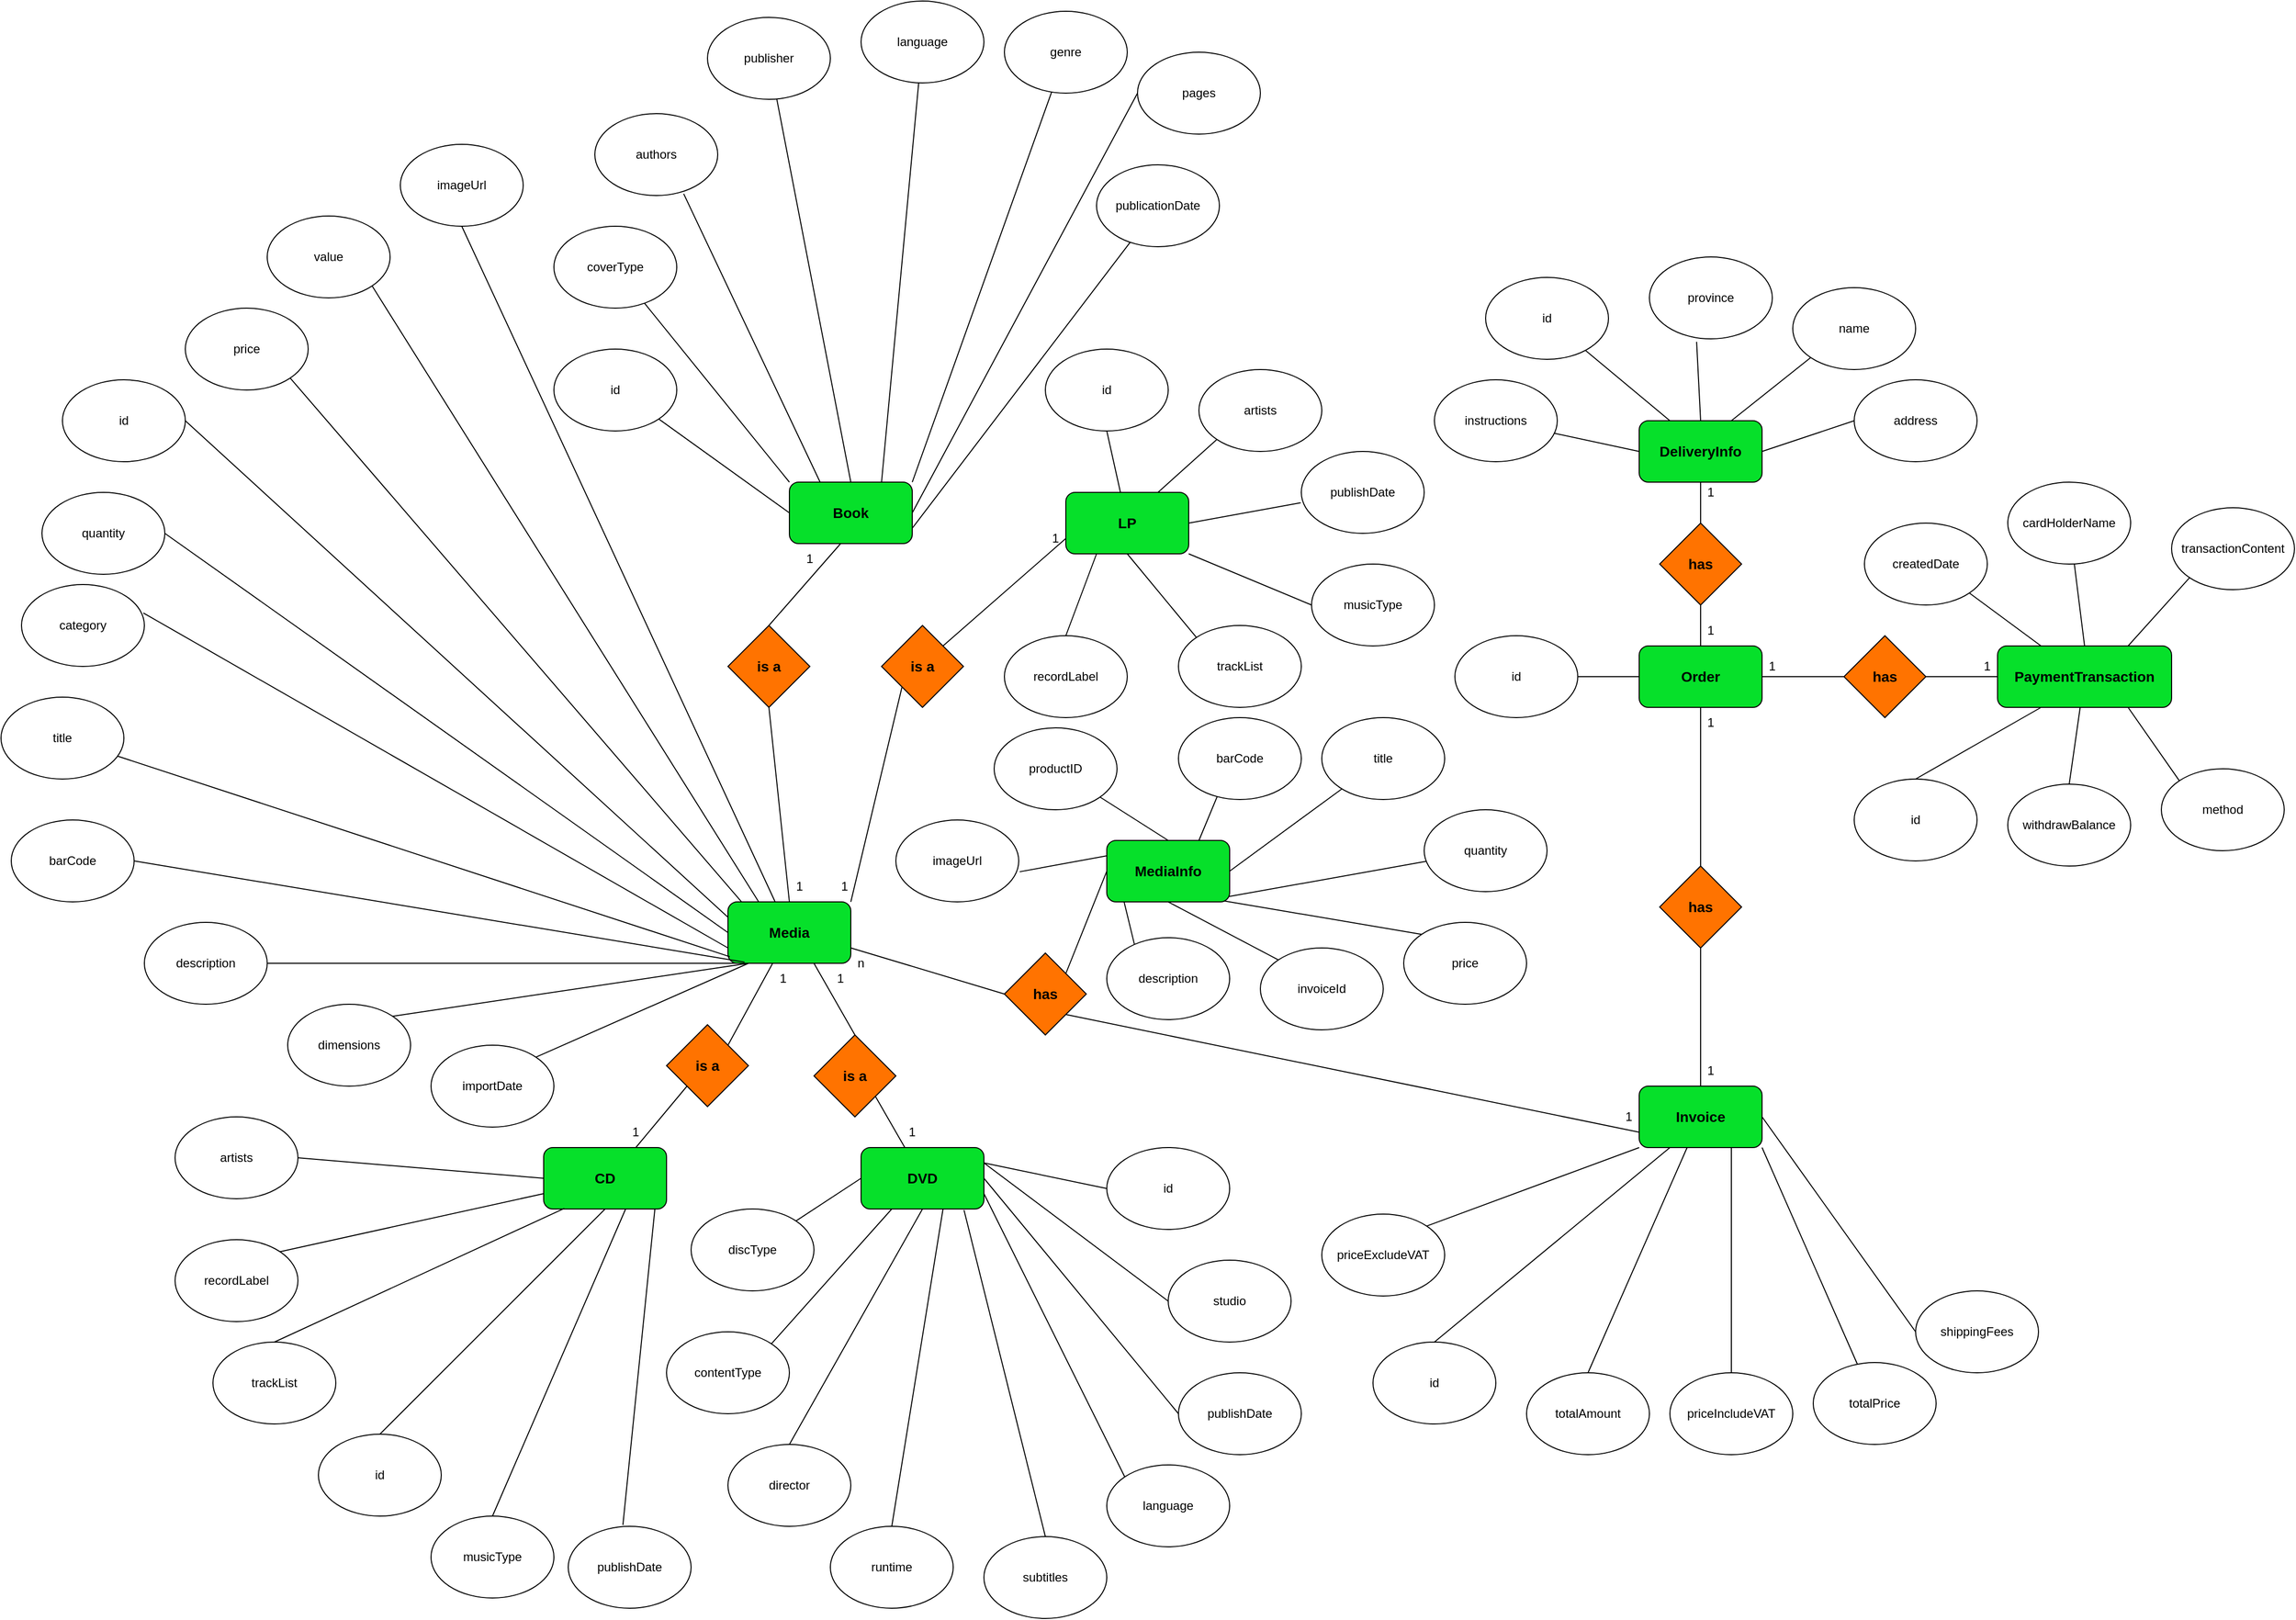 <mxfile version="22.0.8" type="device">
  <diagram name="Page-1" id="31LLCyJY6GwUdiOaifiH">
    <mxGraphModel dx="1869" dy="1704" grid="1" gridSize="10" guides="1" tooltips="1" connect="1" arrows="1" fold="1" page="1" pageScale="1" pageWidth="827" pageHeight="1169" math="0" shadow="0">
      <root>
        <mxCell id="0" />
        <mxCell id="1" parent="0" />
        <mxCell id="mtci-S--0O6nyzgvmTA5-33" style="rounded=0;orthogonalLoop=1;jettySize=auto;html=1;exitX=0.75;exitY=0;exitDx=0;exitDy=0;endArrow=none;endFill=0;entryX=0.5;entryY=1;entryDx=0;entryDy=0;" parent="1" target="mtci-S--0O6nyzgvmTA5-31" edge="1">
          <mxGeometry relative="1" as="geometry">
            <mxPoint x="30" y="200" as="sourcePoint" />
            <mxPoint x="37.895" y="57.895" as="targetPoint" />
          </mxGeometry>
        </mxCell>
        <mxCell id="cmSnR2IaZ1wPyhhUwhgz-66" style="rounded=0;orthogonalLoop=1;jettySize=auto;html=1;exitX=1;exitY=0;exitDx=0;exitDy=0;entryX=0;entryY=1;entryDx=0;entryDy=0;endArrow=none;endFill=0;" parent="1" source="mtci-S--0O6nyzgvmTA5-1" target="cmSnR2IaZ1wPyhhUwhgz-59" edge="1">
          <mxGeometry relative="1" as="geometry" />
        </mxCell>
        <mxCell id="cmSnR2IaZ1wPyhhUwhgz-92" style="rounded=0;orthogonalLoop=1;jettySize=auto;html=1;exitX=1;exitY=0.75;exitDx=0;exitDy=0;entryX=0;entryY=0.5;entryDx=0;entryDy=0;endArrow=none;endFill=0;" parent="1" source="mtci-S--0O6nyzgvmTA5-1" target="cmSnR2IaZ1wPyhhUwhgz-91" edge="1">
          <mxGeometry relative="1" as="geometry" />
        </mxCell>
        <mxCell id="mtci-S--0O6nyzgvmTA5-1" value="&lt;b&gt;&lt;font style=&quot;font-size: 14px;&quot;&gt;Media&lt;/font&gt;&lt;/b&gt;" style="rounded=1;whiteSpace=wrap;html=1;fillColor=#06e02a;" parent="1" vertex="1">
          <mxGeometry x="-30" y="200" width="120" height="60" as="geometry" />
        </mxCell>
        <mxCell id="mtci-S--0O6nyzgvmTA5-3" value="title" style="ellipse;whiteSpace=wrap;html=1;" parent="1" vertex="1">
          <mxGeometry x="-740" width="120" height="80" as="geometry" />
        </mxCell>
        <mxCell id="mtci-S--0O6nyzgvmTA5-4" value="category" style="ellipse;whiteSpace=wrap;html=1;" parent="1" vertex="1">
          <mxGeometry x="-720" y="-110" width="120" height="80" as="geometry" />
        </mxCell>
        <mxCell id="mtci-S--0O6nyzgvmTA5-20" style="rounded=0;orthogonalLoop=1;jettySize=auto;html=1;exitX=1;exitY=1;exitDx=0;exitDy=0;entryX=0.25;entryY=0;entryDx=0;entryDy=0;endArrow=none;endFill=0;" parent="1" source="mtci-S--0O6nyzgvmTA5-5" target="mtci-S--0O6nyzgvmTA5-1" edge="1">
          <mxGeometry relative="1" as="geometry" />
        </mxCell>
        <mxCell id="mtci-S--0O6nyzgvmTA5-5" value="value" style="ellipse;whiteSpace=wrap;html=1;" parent="1" vertex="1">
          <mxGeometry x="-480" y="-470" width="120" height="80" as="geometry" />
        </mxCell>
        <mxCell id="mtci-S--0O6nyzgvmTA5-6" value="price" style="ellipse;whiteSpace=wrap;html=1;" parent="1" vertex="1">
          <mxGeometry x="-560" y="-380" width="120" height="80" as="geometry" />
        </mxCell>
        <mxCell id="mtci-S--0O6nyzgvmTA5-7" value="id" style="ellipse;whiteSpace=wrap;html=1;" parent="1" vertex="1">
          <mxGeometry x="-680" y="-310" width="120" height="80" as="geometry" />
        </mxCell>
        <mxCell id="mtci-S--0O6nyzgvmTA5-17" style="rounded=0;orthogonalLoop=1;jettySize=auto;html=1;exitX=1;exitY=0.5;exitDx=0;exitDy=0;entryX=0;entryY=0.5;entryDx=0;entryDy=0;endArrow=none;endFill=0;" parent="1" source="mtci-S--0O6nyzgvmTA5-8" target="mtci-S--0O6nyzgvmTA5-1" edge="1">
          <mxGeometry relative="1" as="geometry" />
        </mxCell>
        <mxCell id="mtci-S--0O6nyzgvmTA5-8" value="quantity" style="ellipse;whiteSpace=wrap;html=1;" parent="1" vertex="1">
          <mxGeometry x="-700" y="-200" width="120" height="80" as="geometry" />
        </mxCell>
        <mxCell id="mtci-S--0O6nyzgvmTA5-21" style="rounded=0;orthogonalLoop=1;jettySize=auto;html=1;exitX=0.5;exitY=1;exitDx=0;exitDy=0;endArrow=none;endFill=0;" parent="1" source="mtci-S--0O6nyzgvmTA5-9" target="mtci-S--0O6nyzgvmTA5-1" edge="1">
          <mxGeometry relative="1" as="geometry" />
        </mxCell>
        <mxCell id="mtci-S--0O6nyzgvmTA5-9" value="imageUrl" style="ellipse;whiteSpace=wrap;html=1;" parent="1" vertex="1">
          <mxGeometry x="-350" y="-540" width="120" height="80" as="geometry" />
        </mxCell>
        <mxCell id="mtci-S--0O6nyzgvmTA5-15" style="rounded=0;orthogonalLoop=1;jettySize=auto;html=1;entryX=0.015;entryY=0.893;entryDx=0;entryDy=0;endArrow=none;endFill=0;entryPerimeter=0;" parent="1" source="mtci-S--0O6nyzgvmTA5-3" target="mtci-S--0O6nyzgvmTA5-1" edge="1">
          <mxGeometry relative="1" as="geometry" />
        </mxCell>
        <mxCell id="mtci-S--0O6nyzgvmTA5-16" style="rounded=0;orthogonalLoop=1;jettySize=auto;html=1;exitX=0.992;exitY=0.347;exitDx=0;exitDy=0;endArrow=none;endFill=0;exitPerimeter=0;entryX=0;entryY=0.75;entryDx=0;entryDy=0;" parent="1" source="mtci-S--0O6nyzgvmTA5-4" target="mtci-S--0O6nyzgvmTA5-1" edge="1">
          <mxGeometry relative="1" as="geometry">
            <mxPoint x="-40" y="240" as="targetPoint" />
          </mxGeometry>
        </mxCell>
        <mxCell id="mtci-S--0O6nyzgvmTA5-18" style="rounded=0;orthogonalLoop=1;jettySize=auto;html=1;exitX=1;exitY=0.5;exitDx=0;exitDy=0;endArrow=none;endFill=0;entryX=0;entryY=0.25;entryDx=0;entryDy=0;" parent="1" source="mtci-S--0O6nyzgvmTA5-7" target="mtci-S--0O6nyzgvmTA5-1" edge="1">
          <mxGeometry relative="1" as="geometry">
            <mxPoint x="80" y="230" as="targetPoint" />
          </mxGeometry>
        </mxCell>
        <mxCell id="mtci-S--0O6nyzgvmTA5-19" style="rounded=0;orthogonalLoop=1;jettySize=auto;html=1;exitX=1;exitY=1;exitDx=0;exitDy=0;entryX=0.112;entryY=0.003;entryDx=0;entryDy=0;entryPerimeter=0;endArrow=none;endFill=0;" parent="1" source="mtci-S--0O6nyzgvmTA5-6" target="mtci-S--0O6nyzgvmTA5-1" edge="1">
          <mxGeometry relative="1" as="geometry" />
        </mxCell>
        <mxCell id="cmSnR2IaZ1wPyhhUwhgz-2" style="rounded=0;orthogonalLoop=1;jettySize=auto;html=1;exitX=0;exitY=0;exitDx=0;exitDy=0;endArrow=none;endFill=0;" parent="1" source="mtci-S--0O6nyzgvmTA5-22" target="mtci-S--0O6nyzgvmTA5-24" edge="1">
          <mxGeometry relative="1" as="geometry" />
        </mxCell>
        <mxCell id="cmSnR2IaZ1wPyhhUwhgz-4" style="rounded=0;orthogonalLoop=1;jettySize=auto;html=1;exitX=0.5;exitY=0;exitDx=0;exitDy=0;endArrow=none;endFill=0;" parent="1" source="mtci-S--0O6nyzgvmTA5-22" target="mtci-S--0O6nyzgvmTA5-25" edge="1">
          <mxGeometry relative="1" as="geometry" />
        </mxCell>
        <mxCell id="cmSnR2IaZ1wPyhhUwhgz-5" style="rounded=0;orthogonalLoop=1;jettySize=auto;html=1;exitX=0.75;exitY=0;exitDx=0;exitDy=0;endArrow=none;endFill=0;" parent="1" source="mtci-S--0O6nyzgvmTA5-22" target="mtci-S--0O6nyzgvmTA5-29" edge="1">
          <mxGeometry relative="1" as="geometry" />
        </mxCell>
        <mxCell id="cmSnR2IaZ1wPyhhUwhgz-6" style="rounded=0;orthogonalLoop=1;jettySize=auto;html=1;exitX=1;exitY=0;exitDx=0;exitDy=0;endArrow=none;endFill=0;" parent="1" source="mtci-S--0O6nyzgvmTA5-22" target="mtci-S--0O6nyzgvmTA5-30" edge="1">
          <mxGeometry relative="1" as="geometry" />
        </mxCell>
        <mxCell id="cmSnR2IaZ1wPyhhUwhgz-7" style="rounded=0;orthogonalLoop=1;jettySize=auto;html=1;exitX=1;exitY=0.5;exitDx=0;exitDy=0;entryX=0;entryY=0.5;entryDx=0;entryDy=0;endArrow=none;endFill=0;" parent="1" source="mtci-S--0O6nyzgvmTA5-22" target="mtci-S--0O6nyzgvmTA5-27" edge="1">
          <mxGeometry relative="1" as="geometry" />
        </mxCell>
        <mxCell id="cmSnR2IaZ1wPyhhUwhgz-8" style="rounded=0;orthogonalLoop=1;jettySize=auto;html=1;exitX=1;exitY=0.75;exitDx=0;exitDy=0;endArrow=none;endFill=0;" parent="1" source="mtci-S--0O6nyzgvmTA5-22" target="mtci-S--0O6nyzgvmTA5-26" edge="1">
          <mxGeometry relative="1" as="geometry" />
        </mxCell>
        <mxCell id="mtci-S--0O6nyzgvmTA5-22" value="&lt;font style=&quot;font-size: 14px;&quot;&gt;&lt;b&gt;Book&lt;/b&gt;&lt;/font&gt;" style="rounded=1;whiteSpace=wrap;html=1;fillColor=#06e02a;" parent="1" vertex="1">
          <mxGeometry x="30" y="-210" width="120" height="60" as="geometry" />
        </mxCell>
        <mxCell id="mtci-S--0O6nyzgvmTA5-23" value="authors" style="ellipse;whiteSpace=wrap;html=1;" parent="1" vertex="1">
          <mxGeometry x="-160" y="-570" width="120" height="80" as="geometry" />
        </mxCell>
        <mxCell id="mtci-S--0O6nyzgvmTA5-24" value="coverType" style="ellipse;whiteSpace=wrap;html=1;" parent="1" vertex="1">
          <mxGeometry x="-200" y="-460" width="120" height="80" as="geometry" />
        </mxCell>
        <mxCell id="mtci-S--0O6nyzgvmTA5-25" value="publisher" style="ellipse;whiteSpace=wrap;html=1;" parent="1" vertex="1">
          <mxGeometry x="-50" y="-664" width="120" height="80" as="geometry" />
        </mxCell>
        <mxCell id="mtci-S--0O6nyzgvmTA5-26" value="publicationDate" style="ellipse;whiteSpace=wrap;html=1;" parent="1" vertex="1">
          <mxGeometry x="330" y="-520" width="120" height="80" as="geometry" />
        </mxCell>
        <mxCell id="mtci-S--0O6nyzgvmTA5-27" value="pages" style="ellipse;whiteSpace=wrap;html=1;" parent="1" vertex="1">
          <mxGeometry x="370" y="-630" width="120" height="80" as="geometry" />
        </mxCell>
        <mxCell id="mtci-S--0O6nyzgvmTA5-29" value="language" style="ellipse;whiteSpace=wrap;html=1;" parent="1" vertex="1">
          <mxGeometry x="100" y="-680" width="120" height="80" as="geometry" />
        </mxCell>
        <mxCell id="mtci-S--0O6nyzgvmTA5-30" value="genre" style="ellipse;whiteSpace=wrap;html=1;" parent="1" vertex="1">
          <mxGeometry x="240" y="-670" width="120" height="80" as="geometry" />
        </mxCell>
        <mxCell id="mtci-S--0O6nyzgvmTA5-31" value="&lt;font style=&quot;font-size: 14px;&quot;&gt;&lt;b&gt;is a&lt;/b&gt;&lt;/font&gt;" style="rhombus;whiteSpace=wrap;html=1;fillColor=#ff7300;" parent="1" vertex="1">
          <mxGeometry x="-30" y="-70" width="80" height="80" as="geometry" />
        </mxCell>
        <mxCell id="mtci-S--0O6nyzgvmTA5-34" style="rounded=0;orthogonalLoop=1;jettySize=auto;html=1;exitX=0.5;exitY=0;exitDx=0;exitDy=0;entryX=0.417;entryY=1;entryDx=0;entryDy=0;entryPerimeter=0;endArrow=none;endFill=0;" parent="1" source="mtci-S--0O6nyzgvmTA5-31" target="mtci-S--0O6nyzgvmTA5-22" edge="1">
          <mxGeometry relative="1" as="geometry" />
        </mxCell>
        <mxCell id="cmSnR2IaZ1wPyhhUwhgz-3" style="rounded=0;orthogonalLoop=1;jettySize=auto;html=1;exitX=0.25;exitY=0;exitDx=0;exitDy=0;entryX=0.723;entryY=0.979;entryDx=0;entryDy=0;entryPerimeter=0;endArrow=none;endFill=0;" parent="1" source="mtci-S--0O6nyzgvmTA5-22" target="mtci-S--0O6nyzgvmTA5-23" edge="1">
          <mxGeometry relative="1" as="geometry" />
        </mxCell>
        <mxCell id="cmSnR2IaZ1wPyhhUwhgz-22" style="rounded=0;orthogonalLoop=1;jettySize=auto;html=1;exitX=0.75;exitY=0;exitDx=0;exitDy=0;entryX=0;entryY=1;entryDx=0;entryDy=0;endArrow=none;endFill=0;" parent="1" source="cmSnR2IaZ1wPyhhUwhgz-9" target="cmSnR2IaZ1wPyhhUwhgz-21" edge="1">
          <mxGeometry relative="1" as="geometry" />
        </mxCell>
        <mxCell id="cmSnR2IaZ1wPyhhUwhgz-9" value="&lt;font style=&quot;font-size: 14px;&quot;&gt;&lt;b&gt;CD&lt;/b&gt;&lt;/font&gt;" style="rounded=1;whiteSpace=wrap;html=1;fillColor=#06e02a;" parent="1" vertex="1">
          <mxGeometry x="-210" y="440" width="120" height="60" as="geometry" />
        </mxCell>
        <mxCell id="cmSnR2IaZ1wPyhhUwhgz-16" style="rounded=0;orthogonalLoop=1;jettySize=auto;html=1;exitX=1;exitY=0.5;exitDx=0;exitDy=0;entryX=0;entryY=0.5;entryDx=0;entryDy=0;endArrow=none;endFill=0;" parent="1" source="cmSnR2IaZ1wPyhhUwhgz-10" target="cmSnR2IaZ1wPyhhUwhgz-9" edge="1">
          <mxGeometry relative="1" as="geometry" />
        </mxCell>
        <mxCell id="cmSnR2IaZ1wPyhhUwhgz-10" value="artists" style="ellipse;whiteSpace=wrap;html=1;" parent="1" vertex="1">
          <mxGeometry x="-570" y="410" width="120" height="80" as="geometry" />
        </mxCell>
        <mxCell id="cmSnR2IaZ1wPyhhUwhgz-11" value="recordLabel" style="ellipse;whiteSpace=wrap;html=1;" parent="1" vertex="1">
          <mxGeometry x="-570" y="530" width="120" height="80" as="geometry" />
        </mxCell>
        <mxCell id="cmSnR2IaZ1wPyhhUwhgz-12" value="trackList" style="ellipse;whiteSpace=wrap;html=1;" parent="1" vertex="1">
          <mxGeometry x="-533" y="630" width="120" height="80" as="geometry" />
        </mxCell>
        <mxCell id="cmSnR2IaZ1wPyhhUwhgz-13" value="musicType" style="ellipse;whiteSpace=wrap;html=1;" parent="1" vertex="1">
          <mxGeometry x="-320" y="800" width="120" height="80" as="geometry" />
        </mxCell>
        <mxCell id="cmSnR2IaZ1wPyhhUwhgz-14" value="publishDate" style="ellipse;whiteSpace=wrap;html=1;" parent="1" vertex="1">
          <mxGeometry x="-186" y="810" width="120" height="80" as="geometry" />
        </mxCell>
        <mxCell id="cmSnR2IaZ1wPyhhUwhgz-17" style="rounded=0;orthogonalLoop=1;jettySize=auto;html=1;exitX=1;exitY=0;exitDx=0;exitDy=0;entryX=0;entryY=0.75;entryDx=0;entryDy=0;endArrow=none;endFill=0;" parent="1" source="cmSnR2IaZ1wPyhhUwhgz-11" target="cmSnR2IaZ1wPyhhUwhgz-9" edge="1">
          <mxGeometry relative="1" as="geometry" />
        </mxCell>
        <mxCell id="cmSnR2IaZ1wPyhhUwhgz-18" style="rounded=0;orthogonalLoop=1;jettySize=auto;html=1;exitX=0.5;exitY=0;exitDx=0;exitDy=0;entryX=0.168;entryY=0.99;entryDx=0;entryDy=0;entryPerimeter=0;endArrow=none;endFill=0;" parent="1" source="cmSnR2IaZ1wPyhhUwhgz-12" target="cmSnR2IaZ1wPyhhUwhgz-9" edge="1">
          <mxGeometry relative="1" as="geometry" />
        </mxCell>
        <mxCell id="cmSnR2IaZ1wPyhhUwhgz-19" style="rounded=0;orthogonalLoop=1;jettySize=auto;html=1;exitX=0.5;exitY=0;exitDx=0;exitDy=0;entryX=0.667;entryY=1;entryDx=0;entryDy=0;entryPerimeter=0;endArrow=none;endFill=0;" parent="1" source="cmSnR2IaZ1wPyhhUwhgz-13" target="cmSnR2IaZ1wPyhhUwhgz-9" edge="1">
          <mxGeometry relative="1" as="geometry" />
        </mxCell>
        <mxCell id="cmSnR2IaZ1wPyhhUwhgz-20" style="rounded=0;orthogonalLoop=1;jettySize=auto;html=1;exitX=0.445;exitY=-0.016;exitDx=0;exitDy=0;entryX=0.905;entryY=1.003;entryDx=0;entryDy=0;entryPerimeter=0;endArrow=none;endFill=0;exitPerimeter=0;" parent="1" source="cmSnR2IaZ1wPyhhUwhgz-14" target="cmSnR2IaZ1wPyhhUwhgz-9" edge="1">
          <mxGeometry relative="1" as="geometry" />
        </mxCell>
        <mxCell id="cmSnR2IaZ1wPyhhUwhgz-23" style="rounded=0;orthogonalLoop=1;jettySize=auto;html=1;exitX=1;exitY=0;exitDx=0;exitDy=0;endArrow=none;endFill=0;" parent="1" source="cmSnR2IaZ1wPyhhUwhgz-21" target="mtci-S--0O6nyzgvmTA5-1" edge="1">
          <mxGeometry relative="1" as="geometry" />
        </mxCell>
        <mxCell id="cmSnR2IaZ1wPyhhUwhgz-21" value="&lt;font style=&quot;font-size: 14px;&quot;&gt;&lt;b&gt;is a&lt;/b&gt;&lt;/font&gt;" style="rhombus;whiteSpace=wrap;html=1;fillColor=#ff7300;" parent="1" vertex="1">
          <mxGeometry x="-90" y="320" width="80" height="80" as="geometry" />
        </mxCell>
        <mxCell id="cmSnR2IaZ1wPyhhUwhgz-24" value="&lt;font style=&quot;font-size: 14px;&quot;&gt;&lt;b&gt;DVD&lt;/b&gt;&lt;/font&gt;" style="rounded=1;whiteSpace=wrap;html=1;fillColor=#06e02a;" parent="1" vertex="1">
          <mxGeometry x="100" y="440" width="120" height="60" as="geometry" />
        </mxCell>
        <mxCell id="cmSnR2IaZ1wPyhhUwhgz-25" value="1" style="text;html=1;strokeColor=none;fillColor=none;align=center;verticalAlign=middle;whiteSpace=wrap;rounded=0;" parent="1" vertex="1">
          <mxGeometry x="-150" y="410" width="60" height="30" as="geometry" />
        </mxCell>
        <mxCell id="cmSnR2IaZ1wPyhhUwhgz-26" value="1" style="text;html=1;strokeColor=none;fillColor=none;align=center;verticalAlign=middle;whiteSpace=wrap;rounded=0;" parent="1" vertex="1">
          <mxGeometry x="-6" y="260" width="60" height="30" as="geometry" />
        </mxCell>
        <mxCell id="cmSnR2IaZ1wPyhhUwhgz-27" value="1" style="text;html=1;strokeColor=none;fillColor=none;align=center;verticalAlign=middle;whiteSpace=wrap;rounded=0;" parent="1" vertex="1">
          <mxGeometry x="10" y="170" width="60" height="30" as="geometry" />
        </mxCell>
        <mxCell id="cmSnR2IaZ1wPyhhUwhgz-29" value="1" style="text;html=1;strokeColor=none;fillColor=none;align=center;verticalAlign=middle;whiteSpace=wrap;rounded=0;" parent="1" vertex="1">
          <mxGeometry x="20" y="-150" width="60" height="30" as="geometry" />
        </mxCell>
        <mxCell id="cmSnR2IaZ1wPyhhUwhgz-32" style="rounded=0;orthogonalLoop=1;jettySize=auto;html=1;exitX=0.5;exitY=0;exitDx=0;exitDy=0;entryX=1;entryY=0;entryDx=0;entryDy=0;endArrow=none;endFill=0;" parent="1" source="cmSnR2IaZ1wPyhhUwhgz-30" target="cmSnR2IaZ1wPyhhUwhgz-26" edge="1">
          <mxGeometry relative="1" as="geometry" />
        </mxCell>
        <mxCell id="cmSnR2IaZ1wPyhhUwhgz-33" style="rounded=0;orthogonalLoop=1;jettySize=auto;html=1;exitX=1;exitY=1;exitDx=0;exitDy=0;endArrow=none;endFill=0;" parent="1" source="cmSnR2IaZ1wPyhhUwhgz-30" target="cmSnR2IaZ1wPyhhUwhgz-24" edge="1">
          <mxGeometry relative="1" as="geometry" />
        </mxCell>
        <mxCell id="cmSnR2IaZ1wPyhhUwhgz-30" value="&lt;font style=&quot;font-size: 14px;&quot;&gt;&lt;b&gt;is a&lt;/b&gt;&lt;/font&gt;" style="rhombus;whiteSpace=wrap;html=1;fillColor=#ff7300;" parent="1" vertex="1">
          <mxGeometry x="54" y="330" width="80" height="80" as="geometry" />
        </mxCell>
        <mxCell id="cmSnR2IaZ1wPyhhUwhgz-34" value="1" style="text;html=1;strokeColor=none;fillColor=none;align=center;verticalAlign=middle;whiteSpace=wrap;rounded=0;" parent="1" vertex="1">
          <mxGeometry x="50" y="260" width="60" height="30" as="geometry" />
        </mxCell>
        <mxCell id="cmSnR2IaZ1wPyhhUwhgz-35" value="1" style="text;html=1;strokeColor=none;fillColor=none;align=center;verticalAlign=middle;whiteSpace=wrap;rounded=0;" parent="1" vertex="1">
          <mxGeometry x="120" y="410" width="60" height="30" as="geometry" />
        </mxCell>
        <mxCell id="cmSnR2IaZ1wPyhhUwhgz-45" style="rounded=0;orthogonalLoop=1;jettySize=auto;html=1;exitX=1;exitY=0;exitDx=0;exitDy=0;entryX=0;entryY=0.5;entryDx=0;entryDy=0;endArrow=none;endFill=0;" parent="1" source="cmSnR2IaZ1wPyhhUwhgz-36" target="cmSnR2IaZ1wPyhhUwhgz-24" edge="1">
          <mxGeometry relative="1" as="geometry" />
        </mxCell>
        <mxCell id="cmSnR2IaZ1wPyhhUwhgz-36" value="discType" style="ellipse;whiteSpace=wrap;html=1;" parent="1" vertex="1">
          <mxGeometry x="-66" y="500" width="120" height="80" as="geometry" />
        </mxCell>
        <mxCell id="cmSnR2IaZ1wPyhhUwhgz-47" style="rounded=0;orthogonalLoop=1;jettySize=auto;html=1;exitX=0.5;exitY=0;exitDx=0;exitDy=0;entryX=0.5;entryY=1;entryDx=0;entryDy=0;endArrow=none;endFill=0;" parent="1" source="cmSnR2IaZ1wPyhhUwhgz-37" target="cmSnR2IaZ1wPyhhUwhgz-24" edge="1">
          <mxGeometry relative="1" as="geometry" />
        </mxCell>
        <mxCell id="cmSnR2IaZ1wPyhhUwhgz-37" value="director" style="ellipse;whiteSpace=wrap;html=1;" parent="1" vertex="1">
          <mxGeometry x="-30" y="730" width="120" height="80" as="geometry" />
        </mxCell>
        <mxCell id="cmSnR2IaZ1wPyhhUwhgz-38" value="runtime" style="ellipse;whiteSpace=wrap;html=1;" parent="1" vertex="1">
          <mxGeometry x="70" y="810" width="120" height="80" as="geometry" />
        </mxCell>
        <mxCell id="cmSnR2IaZ1wPyhhUwhgz-52" style="rounded=0;orthogonalLoop=1;jettySize=auto;html=1;exitX=0;exitY=0.5;exitDx=0;exitDy=0;entryX=1;entryY=0.25;entryDx=0;entryDy=0;endArrow=none;endFill=0;" parent="1" source="cmSnR2IaZ1wPyhhUwhgz-39" target="cmSnR2IaZ1wPyhhUwhgz-24" edge="1">
          <mxGeometry relative="1" as="geometry" />
        </mxCell>
        <mxCell id="cmSnR2IaZ1wPyhhUwhgz-39" value="studio" style="ellipse;whiteSpace=wrap;html=1;" parent="1" vertex="1">
          <mxGeometry x="400" y="550" width="120" height="80" as="geometry" />
        </mxCell>
        <mxCell id="cmSnR2IaZ1wPyhhUwhgz-50" style="rounded=0;orthogonalLoop=1;jettySize=auto;html=1;exitX=0;exitY=0;exitDx=0;exitDy=0;entryX=1;entryY=0.75;entryDx=0;entryDy=0;endArrow=none;endFill=0;" parent="1" source="cmSnR2IaZ1wPyhhUwhgz-40" target="cmSnR2IaZ1wPyhhUwhgz-24" edge="1">
          <mxGeometry relative="1" as="geometry" />
        </mxCell>
        <mxCell id="cmSnR2IaZ1wPyhhUwhgz-40" value="language" style="ellipse;whiteSpace=wrap;html=1;" parent="1" vertex="1">
          <mxGeometry x="340" y="750" width="120" height="80" as="geometry" />
        </mxCell>
        <mxCell id="cmSnR2IaZ1wPyhhUwhgz-41" value="subtitles" style="ellipse;whiteSpace=wrap;html=1;" parent="1" vertex="1">
          <mxGeometry x="220" y="820" width="120" height="80" as="geometry" />
        </mxCell>
        <mxCell id="cmSnR2IaZ1wPyhhUwhgz-51" style="rounded=0;orthogonalLoop=1;jettySize=auto;html=1;exitX=0;exitY=0.5;exitDx=0;exitDy=0;entryX=1;entryY=0.5;entryDx=0;entryDy=0;endArrow=none;endFill=0;" parent="1" source="cmSnR2IaZ1wPyhhUwhgz-42" target="cmSnR2IaZ1wPyhhUwhgz-24" edge="1">
          <mxGeometry relative="1" as="geometry" />
        </mxCell>
        <mxCell id="cmSnR2IaZ1wPyhhUwhgz-42" value="publishDate" style="ellipse;whiteSpace=wrap;html=1;" parent="1" vertex="1">
          <mxGeometry x="410" y="660" width="120" height="80" as="geometry" />
        </mxCell>
        <mxCell id="cmSnR2IaZ1wPyhhUwhgz-46" style="rounded=0;orthogonalLoop=1;jettySize=auto;html=1;exitX=1;exitY=0;exitDx=0;exitDy=0;entryX=0.25;entryY=1;entryDx=0;entryDy=0;endArrow=none;endFill=0;" parent="1" source="cmSnR2IaZ1wPyhhUwhgz-43" target="cmSnR2IaZ1wPyhhUwhgz-24" edge="1">
          <mxGeometry relative="1" as="geometry" />
        </mxCell>
        <mxCell id="cmSnR2IaZ1wPyhhUwhgz-43" value="contentType" style="ellipse;whiteSpace=wrap;html=1;" parent="1" vertex="1">
          <mxGeometry x="-90" y="620" width="120" height="80" as="geometry" />
        </mxCell>
        <mxCell id="cmSnR2IaZ1wPyhhUwhgz-48" style="rounded=0;orthogonalLoop=1;jettySize=auto;html=1;exitX=0.5;exitY=0;exitDx=0;exitDy=0;entryX=0.667;entryY=1;entryDx=0;entryDy=0;entryPerimeter=0;endArrow=none;endFill=0;" parent="1" source="cmSnR2IaZ1wPyhhUwhgz-38" target="cmSnR2IaZ1wPyhhUwhgz-24" edge="1">
          <mxGeometry relative="1" as="geometry" />
        </mxCell>
        <mxCell id="cmSnR2IaZ1wPyhhUwhgz-49" style="rounded=0;orthogonalLoop=1;jettySize=auto;html=1;exitX=0.5;exitY=0;exitDx=0;exitDy=0;entryX=0.838;entryY=1.019;entryDx=0;entryDy=0;entryPerimeter=0;endArrow=none;endFill=0;" parent="1" source="cmSnR2IaZ1wPyhhUwhgz-41" target="cmSnR2IaZ1wPyhhUwhgz-24" edge="1">
          <mxGeometry relative="1" as="geometry" />
        </mxCell>
        <mxCell id="cmSnR2IaZ1wPyhhUwhgz-60" style="rounded=0;orthogonalLoop=1;jettySize=auto;html=1;exitX=0.25;exitY=1;exitDx=0;exitDy=0;entryX=0.5;entryY=0;entryDx=0;entryDy=0;endArrow=none;endFill=0;" parent="1" source="cmSnR2IaZ1wPyhhUwhgz-53" target="cmSnR2IaZ1wPyhhUwhgz-55" edge="1">
          <mxGeometry relative="1" as="geometry" />
        </mxCell>
        <mxCell id="cmSnR2IaZ1wPyhhUwhgz-61" style="rounded=0;orthogonalLoop=1;jettySize=auto;html=1;exitX=0.5;exitY=1;exitDx=0;exitDy=0;entryX=0;entryY=0;entryDx=0;entryDy=0;endArrow=none;endFill=0;" parent="1" source="cmSnR2IaZ1wPyhhUwhgz-53" target="cmSnR2IaZ1wPyhhUwhgz-56" edge="1">
          <mxGeometry relative="1" as="geometry" />
        </mxCell>
        <mxCell id="cmSnR2IaZ1wPyhhUwhgz-62" style="rounded=0;orthogonalLoop=1;jettySize=auto;html=1;exitX=1;exitY=1;exitDx=0;exitDy=0;entryX=0;entryY=0.5;entryDx=0;entryDy=0;endArrow=none;endFill=0;" parent="1" source="cmSnR2IaZ1wPyhhUwhgz-53" target="cmSnR2IaZ1wPyhhUwhgz-57" edge="1">
          <mxGeometry relative="1" as="geometry" />
        </mxCell>
        <mxCell id="cmSnR2IaZ1wPyhhUwhgz-53" value="&lt;font style=&quot;font-size: 14px;&quot;&gt;&lt;b&gt;LP&lt;/b&gt;&lt;/font&gt;" style="rounded=1;whiteSpace=wrap;html=1;fillColor=#06e02a;" parent="1" vertex="1">
          <mxGeometry x="300" y="-200" width="120" height="60" as="geometry" />
        </mxCell>
        <mxCell id="cmSnR2IaZ1wPyhhUwhgz-64" style="rounded=0;orthogonalLoop=1;jettySize=auto;html=1;exitX=0;exitY=1;exitDx=0;exitDy=0;entryX=0.75;entryY=0;entryDx=0;entryDy=0;endArrow=none;endFill=0;" parent="1" source="cmSnR2IaZ1wPyhhUwhgz-54" target="cmSnR2IaZ1wPyhhUwhgz-53" edge="1">
          <mxGeometry relative="1" as="geometry" />
        </mxCell>
        <mxCell id="cmSnR2IaZ1wPyhhUwhgz-54" value="artists" style="ellipse;whiteSpace=wrap;html=1;" parent="1" vertex="1">
          <mxGeometry x="430" y="-320" width="120" height="80" as="geometry" />
        </mxCell>
        <mxCell id="cmSnR2IaZ1wPyhhUwhgz-55" value="recordLabel" style="ellipse;whiteSpace=wrap;html=1;" parent="1" vertex="1">
          <mxGeometry x="240" y="-60" width="120" height="80" as="geometry" />
        </mxCell>
        <mxCell id="cmSnR2IaZ1wPyhhUwhgz-56" value="trackList" style="ellipse;whiteSpace=wrap;html=1;" parent="1" vertex="1">
          <mxGeometry x="410" y="-70" width="120" height="80" as="geometry" />
        </mxCell>
        <mxCell id="cmSnR2IaZ1wPyhhUwhgz-57" value="musicType" style="ellipse;whiteSpace=wrap;html=1;" parent="1" vertex="1">
          <mxGeometry x="540" y="-130" width="120" height="80" as="geometry" />
        </mxCell>
        <mxCell id="cmSnR2IaZ1wPyhhUwhgz-58" value="publishDate" style="ellipse;whiteSpace=wrap;html=1;" parent="1" vertex="1">
          <mxGeometry x="530" y="-240" width="120" height="80" as="geometry" />
        </mxCell>
        <mxCell id="cmSnR2IaZ1wPyhhUwhgz-67" style="rounded=0;orthogonalLoop=1;jettySize=auto;html=1;exitX=1;exitY=0;exitDx=0;exitDy=0;entryX=0;entryY=0.75;entryDx=0;entryDy=0;endArrow=none;endFill=0;" parent="1" source="cmSnR2IaZ1wPyhhUwhgz-59" target="cmSnR2IaZ1wPyhhUwhgz-53" edge="1">
          <mxGeometry relative="1" as="geometry" />
        </mxCell>
        <mxCell id="cmSnR2IaZ1wPyhhUwhgz-59" value="&lt;font style=&quot;font-size: 14px;&quot;&gt;&lt;b&gt;is a&lt;/b&gt;&lt;/font&gt;" style="rhombus;whiteSpace=wrap;html=1;fillColor=#ff7300;" parent="1" vertex="1">
          <mxGeometry x="120" y="-70" width="80" height="80" as="geometry" />
        </mxCell>
        <mxCell id="cmSnR2IaZ1wPyhhUwhgz-63" style="rounded=0;orthogonalLoop=1;jettySize=auto;html=1;exitX=1;exitY=0.5;exitDx=0;exitDy=0;entryX=-0.005;entryY=0.626;entryDx=0;entryDy=0;entryPerimeter=0;endArrow=none;endFill=0;" parent="1" source="cmSnR2IaZ1wPyhhUwhgz-53" target="cmSnR2IaZ1wPyhhUwhgz-58" edge="1">
          <mxGeometry relative="1" as="geometry" />
        </mxCell>
        <mxCell id="cmSnR2IaZ1wPyhhUwhgz-68" value="1" style="text;html=1;strokeColor=none;fillColor=none;align=center;verticalAlign=middle;whiteSpace=wrap;rounded=0;" parent="1" vertex="1">
          <mxGeometry x="54" y="170" width="60" height="30" as="geometry" />
        </mxCell>
        <mxCell id="cmSnR2IaZ1wPyhhUwhgz-69" value="1" style="text;html=1;strokeColor=none;fillColor=none;align=center;verticalAlign=middle;whiteSpace=wrap;rounded=0;" parent="1" vertex="1">
          <mxGeometry x="260" y="-170" width="60" height="30" as="geometry" />
        </mxCell>
        <mxCell id="cmSnR2IaZ1wPyhhUwhgz-134" style="edgeStyle=orthogonalEdgeStyle;rounded=0;orthogonalLoop=1;jettySize=auto;html=1;exitX=0.5;exitY=0;exitDx=0;exitDy=0;entryX=0.5;entryY=1;entryDx=0;entryDy=0;endArrow=none;endFill=0;" parent="1" source="cmSnR2IaZ1wPyhhUwhgz-70" target="cmSnR2IaZ1wPyhhUwhgz-133" edge="1">
          <mxGeometry relative="1" as="geometry" />
        </mxCell>
        <mxCell id="cmSnR2IaZ1wPyhhUwhgz-145" style="edgeStyle=orthogonalEdgeStyle;rounded=0;orthogonalLoop=1;jettySize=auto;html=1;exitX=1;exitY=0.5;exitDx=0;exitDy=0;entryX=0;entryY=0.5;entryDx=0;entryDy=0;endArrow=none;endFill=0;" parent="1" source="cmSnR2IaZ1wPyhhUwhgz-70" target="cmSnR2IaZ1wPyhhUwhgz-144" edge="1">
          <mxGeometry relative="1" as="geometry" />
        </mxCell>
        <mxCell id="cmSnR2IaZ1wPyhhUwhgz-70" value="&lt;font style=&quot;font-size: 14px;&quot;&gt;&lt;b&gt;Order&lt;/b&gt;&lt;/font&gt;" style="rounded=1;whiteSpace=wrap;html=1;fillColor=#06e02a;" parent="1" vertex="1">
          <mxGeometry x="860" y="-50" width="120" height="60" as="geometry" />
        </mxCell>
        <mxCell id="cmSnR2IaZ1wPyhhUwhgz-71" value="barCode" style="ellipse;whiteSpace=wrap;html=1;" parent="1" vertex="1">
          <mxGeometry x="-730" y="120" width="120" height="80" as="geometry" />
        </mxCell>
        <mxCell id="cmSnR2IaZ1wPyhhUwhgz-72" value="description" style="ellipse;whiteSpace=wrap;html=1;" parent="1" vertex="1">
          <mxGeometry x="-600" y="220" width="120" height="80" as="geometry" />
        </mxCell>
        <mxCell id="cmSnR2IaZ1wPyhhUwhgz-80" style="rounded=0;orthogonalLoop=1;jettySize=auto;html=1;exitX=1;exitY=0;exitDx=0;exitDy=0;endArrow=none;endFill=0;" parent="1" source="cmSnR2IaZ1wPyhhUwhgz-73" edge="1">
          <mxGeometry relative="1" as="geometry">
            <mxPoint x="-10" y="260" as="targetPoint" />
          </mxGeometry>
        </mxCell>
        <mxCell id="cmSnR2IaZ1wPyhhUwhgz-73" value="importDate" style="ellipse;whiteSpace=wrap;html=1;" parent="1" vertex="1">
          <mxGeometry x="-320" y="340" width="120" height="80" as="geometry" />
        </mxCell>
        <mxCell id="cmSnR2IaZ1wPyhhUwhgz-79" style="rounded=0;orthogonalLoop=1;jettySize=auto;html=1;exitX=1;exitY=0;exitDx=0;exitDy=0;endArrow=none;endFill=0;" parent="1" source="cmSnR2IaZ1wPyhhUwhgz-74" edge="1">
          <mxGeometry relative="1" as="geometry">
            <mxPoint x="-10" y="260" as="targetPoint" />
          </mxGeometry>
        </mxCell>
        <mxCell id="cmSnR2IaZ1wPyhhUwhgz-74" value="dimensions" style="ellipse;whiteSpace=wrap;html=1;" parent="1" vertex="1">
          <mxGeometry x="-460" y="300" width="120" height="80" as="geometry" />
        </mxCell>
        <mxCell id="cmSnR2IaZ1wPyhhUwhgz-77" style="rounded=0;orthogonalLoop=1;jettySize=auto;html=1;exitX=1;exitY=0.5;exitDx=0;exitDy=0;entryX=0.135;entryY=0.982;entryDx=0;entryDy=0;entryPerimeter=0;endArrow=none;endFill=0;" parent="1" source="cmSnR2IaZ1wPyhhUwhgz-71" target="mtci-S--0O6nyzgvmTA5-1" edge="1">
          <mxGeometry relative="1" as="geometry" />
        </mxCell>
        <mxCell id="cmSnR2IaZ1wPyhhUwhgz-78" style="rounded=0;orthogonalLoop=1;jettySize=auto;html=1;exitX=1;exitY=0.5;exitDx=0;exitDy=0;entryX=0.167;entryY=1;entryDx=0;entryDy=0;entryPerimeter=0;endArrow=none;endFill=0;" parent="1" source="cmSnR2IaZ1wPyhhUwhgz-72" target="mtci-S--0O6nyzgvmTA5-1" edge="1">
          <mxGeometry relative="1" as="geometry" />
        </mxCell>
        <mxCell id="cmSnR2IaZ1wPyhhUwhgz-121" style="rounded=0;orthogonalLoop=1;jettySize=auto;html=1;exitX=0;exitY=0.5;exitDx=0;exitDy=0;endArrow=none;endFill=0;" parent="1" source="cmSnR2IaZ1wPyhhUwhgz-81" target="cmSnR2IaZ1wPyhhUwhgz-83" edge="1">
          <mxGeometry relative="1" as="geometry" />
        </mxCell>
        <mxCell id="cmSnR2IaZ1wPyhhUwhgz-122" style="rounded=0;orthogonalLoop=1;jettySize=auto;html=1;exitX=0.25;exitY=0;exitDx=0;exitDy=0;endArrow=none;endFill=0;" parent="1" source="cmSnR2IaZ1wPyhhUwhgz-81" target="cmSnR2IaZ1wPyhhUwhgz-82" edge="1">
          <mxGeometry relative="1" as="geometry" />
        </mxCell>
        <mxCell id="cmSnR2IaZ1wPyhhUwhgz-124" style="rounded=0;orthogonalLoop=1;jettySize=auto;html=1;exitX=0.75;exitY=0;exitDx=0;exitDy=0;entryX=0;entryY=1;entryDx=0;entryDy=0;endArrow=none;endFill=0;" parent="1" source="cmSnR2IaZ1wPyhhUwhgz-81" target="cmSnR2IaZ1wPyhhUwhgz-84" edge="1">
          <mxGeometry relative="1" as="geometry" />
        </mxCell>
        <mxCell id="cmSnR2IaZ1wPyhhUwhgz-125" style="rounded=0;orthogonalLoop=1;jettySize=auto;html=1;exitX=1;exitY=0.5;exitDx=0;exitDy=0;entryX=0;entryY=0.5;entryDx=0;entryDy=0;endArrow=none;endFill=0;" parent="1" source="cmSnR2IaZ1wPyhhUwhgz-81" target="cmSnR2IaZ1wPyhhUwhgz-86" edge="1">
          <mxGeometry relative="1" as="geometry" />
        </mxCell>
        <mxCell id="cmSnR2IaZ1wPyhhUwhgz-81" value="&lt;font style=&quot;font-size: 14px;&quot;&gt;&lt;b&gt;DeliveryInfo&lt;/b&gt;&lt;/font&gt;" style="rounded=1;whiteSpace=wrap;html=1;fillColor=#06e02a;" parent="1" vertex="1">
          <mxGeometry x="860" y="-270" width="120" height="60" as="geometry" />
        </mxCell>
        <mxCell id="cmSnR2IaZ1wPyhhUwhgz-82" value="id" style="ellipse;whiteSpace=wrap;html=1;" parent="1" vertex="1">
          <mxGeometry x="710" y="-410" width="120" height="80" as="geometry" />
        </mxCell>
        <mxCell id="cmSnR2IaZ1wPyhhUwhgz-83" value="instructions" style="ellipse;whiteSpace=wrap;html=1;" parent="1" vertex="1">
          <mxGeometry x="660" y="-310" width="120" height="80" as="geometry" />
        </mxCell>
        <mxCell id="cmSnR2IaZ1wPyhhUwhgz-84" value="name" style="ellipse;whiteSpace=wrap;html=1;" parent="1" vertex="1">
          <mxGeometry x="1010" y="-400" width="120" height="80" as="geometry" />
        </mxCell>
        <mxCell id="cmSnR2IaZ1wPyhhUwhgz-85" value="province" style="ellipse;whiteSpace=wrap;html=1;" parent="1" vertex="1">
          <mxGeometry x="870" y="-430" width="120" height="80" as="geometry" />
        </mxCell>
        <mxCell id="cmSnR2IaZ1wPyhhUwhgz-86" value="address" style="ellipse;whiteSpace=wrap;html=1;" parent="1" vertex="1">
          <mxGeometry x="1070" y="-310" width="120" height="80" as="geometry" />
        </mxCell>
        <mxCell id="cmSnR2IaZ1wPyhhUwhgz-87" value="&lt;font style=&quot;font-size: 14px;&quot;&gt;&lt;b&gt;Invoice&lt;/b&gt;&lt;/font&gt;" style="rounded=1;whiteSpace=wrap;html=1;fillColor=#06e02a;" parent="1" vertex="1">
          <mxGeometry x="860" y="380" width="120" height="60" as="geometry" />
        </mxCell>
        <mxCell id="cmSnR2IaZ1wPyhhUwhgz-93" style="rounded=0;orthogonalLoop=1;jettySize=auto;html=1;exitX=1;exitY=1;exitDx=0;exitDy=0;entryX=0;entryY=0.75;entryDx=0;entryDy=0;endArrow=none;endFill=0;" parent="1" source="cmSnR2IaZ1wPyhhUwhgz-91" target="cmSnR2IaZ1wPyhhUwhgz-87" edge="1">
          <mxGeometry relative="1" as="geometry" />
        </mxCell>
        <mxCell id="cmSnR2IaZ1wPyhhUwhgz-111" style="rounded=0;orthogonalLoop=1;jettySize=auto;html=1;exitX=1;exitY=0;exitDx=0;exitDy=0;entryX=0;entryY=0.5;entryDx=0;entryDy=0;endArrow=none;endFill=0;" parent="1" source="cmSnR2IaZ1wPyhhUwhgz-91" target="cmSnR2IaZ1wPyhhUwhgz-110" edge="1">
          <mxGeometry relative="1" as="geometry" />
        </mxCell>
        <mxCell id="cmSnR2IaZ1wPyhhUwhgz-91" value="&lt;b&gt;&lt;font style=&quot;font-size: 14px;&quot;&gt;has&lt;/font&gt;&lt;/b&gt;" style="rhombus;whiteSpace=wrap;html=1;fillColor=#ff7300;" parent="1" vertex="1">
          <mxGeometry x="240" y="250" width="80" height="80" as="geometry" />
        </mxCell>
        <mxCell id="cmSnR2IaZ1wPyhhUwhgz-96" value="n" style="text;html=1;strokeColor=none;fillColor=none;align=center;verticalAlign=middle;whiteSpace=wrap;rounded=0;" parent="1" vertex="1">
          <mxGeometry x="70" y="245" width="60" height="30" as="geometry" />
        </mxCell>
        <mxCell id="cmSnR2IaZ1wPyhhUwhgz-97" value="1" style="text;html=1;strokeColor=none;fillColor=none;align=center;verticalAlign=middle;whiteSpace=wrap;rounded=0;" parent="1" vertex="1">
          <mxGeometry x="820" y="395" width="60" height="30" as="geometry" />
        </mxCell>
        <mxCell id="cmSnR2IaZ1wPyhhUwhgz-105" style="rounded=0;orthogonalLoop=1;jettySize=auto;html=1;exitX=0.5;exitY=0;exitDx=0;exitDy=0;entryX=0.25;entryY=1;entryDx=0;entryDy=0;endArrow=none;endFill=0;" parent="1" source="cmSnR2IaZ1wPyhhUwhgz-98" target="cmSnR2IaZ1wPyhhUwhgz-87" edge="1">
          <mxGeometry relative="1" as="geometry" />
        </mxCell>
        <mxCell id="cmSnR2IaZ1wPyhhUwhgz-98" value="id" style="ellipse;whiteSpace=wrap;html=1;" parent="1" vertex="1">
          <mxGeometry x="600" y="630" width="120" height="80" as="geometry" />
        </mxCell>
        <mxCell id="cmSnR2IaZ1wPyhhUwhgz-104" style="rounded=0;orthogonalLoop=1;jettySize=auto;html=1;exitX=1;exitY=0;exitDx=0;exitDy=0;entryX=0;entryY=1;entryDx=0;entryDy=0;endArrow=none;endFill=0;" parent="1" source="cmSnR2IaZ1wPyhhUwhgz-99" target="cmSnR2IaZ1wPyhhUwhgz-87" edge="1">
          <mxGeometry relative="1" as="geometry" />
        </mxCell>
        <mxCell id="cmSnR2IaZ1wPyhhUwhgz-99" value="priceExcludeVAT" style="ellipse;whiteSpace=wrap;html=1;" parent="1" vertex="1">
          <mxGeometry x="550" y="505" width="120" height="80" as="geometry" />
        </mxCell>
        <mxCell id="cmSnR2IaZ1wPyhhUwhgz-107" style="rounded=0;orthogonalLoop=1;jettySize=auto;html=1;exitX=0.5;exitY=0;exitDx=0;exitDy=0;entryX=0.75;entryY=1;entryDx=0;entryDy=0;endArrow=none;endFill=0;" parent="1" source="cmSnR2IaZ1wPyhhUwhgz-100" target="cmSnR2IaZ1wPyhhUwhgz-87" edge="1">
          <mxGeometry relative="1" as="geometry" />
        </mxCell>
        <mxCell id="cmSnR2IaZ1wPyhhUwhgz-100" value="priceIncludeVAT" style="ellipse;whiteSpace=wrap;html=1;" parent="1" vertex="1">
          <mxGeometry x="890" y="660" width="120" height="80" as="geometry" />
        </mxCell>
        <mxCell id="cmSnR2IaZ1wPyhhUwhgz-106" style="rounded=0;orthogonalLoop=1;jettySize=auto;html=1;exitX=0.5;exitY=0;exitDx=0;exitDy=0;endArrow=none;endFill=0;" parent="1" source="cmSnR2IaZ1wPyhhUwhgz-101" target="cmSnR2IaZ1wPyhhUwhgz-87" edge="1">
          <mxGeometry relative="1" as="geometry" />
        </mxCell>
        <mxCell id="cmSnR2IaZ1wPyhhUwhgz-101" value="totalAmount" style="ellipse;whiteSpace=wrap;html=1;" parent="1" vertex="1">
          <mxGeometry x="750" y="660" width="120" height="80" as="geometry" />
        </mxCell>
        <mxCell id="cmSnR2IaZ1wPyhhUwhgz-108" style="rounded=0;orthogonalLoop=1;jettySize=auto;html=1;entryX=1;entryY=1;entryDx=0;entryDy=0;endArrow=none;endFill=0;" parent="1" source="cmSnR2IaZ1wPyhhUwhgz-102" target="cmSnR2IaZ1wPyhhUwhgz-87" edge="1">
          <mxGeometry relative="1" as="geometry" />
        </mxCell>
        <mxCell id="cmSnR2IaZ1wPyhhUwhgz-102" value="totalPrice" style="ellipse;whiteSpace=wrap;html=1;" parent="1" vertex="1">
          <mxGeometry x="1030" y="650" width="120" height="80" as="geometry" />
        </mxCell>
        <mxCell id="cmSnR2IaZ1wPyhhUwhgz-109" style="rounded=0;orthogonalLoop=1;jettySize=auto;html=1;exitX=0;exitY=0.5;exitDx=0;exitDy=0;entryX=1;entryY=0.5;entryDx=0;entryDy=0;endArrow=none;endFill=0;" parent="1" source="cmSnR2IaZ1wPyhhUwhgz-103" target="cmSnR2IaZ1wPyhhUwhgz-87" edge="1">
          <mxGeometry relative="1" as="geometry" />
        </mxCell>
        <mxCell id="cmSnR2IaZ1wPyhhUwhgz-103" value="shippingFees" style="ellipse;whiteSpace=wrap;html=1;" parent="1" vertex="1">
          <mxGeometry x="1130" y="580" width="120" height="80" as="geometry" />
        </mxCell>
        <mxCell id="cmSnR2IaZ1wPyhhUwhgz-127" style="rounded=0;orthogonalLoop=1;jettySize=auto;html=1;exitX=0.5;exitY=0;exitDx=0;exitDy=0;endArrow=none;endFill=0;" parent="1" source="cmSnR2IaZ1wPyhhUwhgz-110" target="cmSnR2IaZ1wPyhhUwhgz-114" edge="1">
          <mxGeometry relative="1" as="geometry" />
        </mxCell>
        <mxCell id="cmSnR2IaZ1wPyhhUwhgz-128" style="rounded=0;orthogonalLoop=1;jettySize=auto;html=1;exitX=0.75;exitY=0;exitDx=0;exitDy=0;entryX=0.321;entryY=0.943;entryDx=0;entryDy=0;endArrow=none;endFill=0;entryPerimeter=0;" parent="1" source="cmSnR2IaZ1wPyhhUwhgz-110" target="cmSnR2IaZ1wPyhhUwhgz-116" edge="1">
          <mxGeometry relative="1" as="geometry" />
        </mxCell>
        <mxCell id="cmSnR2IaZ1wPyhhUwhgz-129" style="rounded=0;orthogonalLoop=1;jettySize=auto;html=1;exitX=1;exitY=0.5;exitDx=0;exitDy=0;endArrow=none;endFill=0;" parent="1" source="cmSnR2IaZ1wPyhhUwhgz-110" target="cmSnR2IaZ1wPyhhUwhgz-117" edge="1">
          <mxGeometry relative="1" as="geometry" />
        </mxCell>
        <mxCell id="cmSnR2IaZ1wPyhhUwhgz-130" style="rounded=0;orthogonalLoop=1;jettySize=auto;html=1;exitX=0.138;exitY=0.977;exitDx=0;exitDy=0;entryX=0.225;entryY=0.082;entryDx=0;entryDy=0;endArrow=none;endFill=0;exitPerimeter=0;entryPerimeter=0;" parent="1" source="cmSnR2IaZ1wPyhhUwhgz-110" target="cmSnR2IaZ1wPyhhUwhgz-118" edge="1">
          <mxGeometry relative="1" as="geometry" />
        </mxCell>
        <mxCell id="cmSnR2IaZ1wPyhhUwhgz-131" style="rounded=0;orthogonalLoop=1;jettySize=auto;html=1;exitX=0.938;exitY=0.979;exitDx=0;exitDy=0;entryX=0;entryY=0;entryDx=0;entryDy=0;endArrow=none;endFill=0;exitPerimeter=0;" parent="1" source="cmSnR2IaZ1wPyhhUwhgz-110" target="cmSnR2IaZ1wPyhhUwhgz-113" edge="1">
          <mxGeometry relative="1" as="geometry" />
        </mxCell>
        <mxCell id="cmSnR2IaZ1wPyhhUwhgz-132" style="rounded=0;orthogonalLoop=1;jettySize=auto;html=1;exitX=0.75;exitY=1;exitDx=0;exitDy=0;endArrow=none;endFill=0;" parent="1" source="cmSnR2IaZ1wPyhhUwhgz-110" target="cmSnR2IaZ1wPyhhUwhgz-115" edge="1">
          <mxGeometry relative="1" as="geometry" />
        </mxCell>
        <mxCell id="cmSnR2IaZ1wPyhhUwhgz-110" value="&lt;b&gt;&lt;font style=&quot;font-size: 14px;&quot;&gt;MediaInfo&lt;/font&gt;&lt;/b&gt;" style="rounded=1;whiteSpace=wrap;html=1;fillColor=#06e02a;" parent="1" vertex="1">
          <mxGeometry x="340" y="140" width="120" height="60" as="geometry" />
        </mxCell>
        <mxCell id="cmSnR2IaZ1wPyhhUwhgz-113" value="price" style="ellipse;whiteSpace=wrap;html=1;" parent="1" vertex="1">
          <mxGeometry x="630" y="220" width="120" height="80" as="geometry" />
        </mxCell>
        <mxCell id="cmSnR2IaZ1wPyhhUwhgz-114" value="productID" style="ellipse;whiteSpace=wrap;html=1;" parent="1" vertex="1">
          <mxGeometry x="230" y="30" width="120" height="80" as="geometry" />
        </mxCell>
        <mxCell id="cmSnR2IaZ1wPyhhUwhgz-115" value="quantity" style="ellipse;whiteSpace=wrap;html=1;" parent="1" vertex="1">
          <mxGeometry x="650" y="110" width="120" height="80" as="geometry" />
        </mxCell>
        <mxCell id="cmSnR2IaZ1wPyhhUwhgz-116" value="barCode" style="ellipse;whiteSpace=wrap;html=1;" parent="1" vertex="1">
          <mxGeometry x="410" y="20" width="120" height="80" as="geometry" />
        </mxCell>
        <mxCell id="cmSnR2IaZ1wPyhhUwhgz-117" value="title" style="ellipse;whiteSpace=wrap;html=1;" parent="1" vertex="1">
          <mxGeometry x="550" y="20" width="120" height="80" as="geometry" />
        </mxCell>
        <mxCell id="cmSnR2IaZ1wPyhhUwhgz-118" value="description" style="ellipse;whiteSpace=wrap;html=1;" parent="1" vertex="1">
          <mxGeometry x="340" y="235" width="120" height="80" as="geometry" />
        </mxCell>
        <mxCell id="cmSnR2IaZ1wPyhhUwhgz-119" value="imageUrl" style="ellipse;whiteSpace=wrap;html=1;" parent="1" vertex="1">
          <mxGeometry x="134" y="120" width="120" height="80" as="geometry" />
        </mxCell>
        <mxCell id="cmSnR2IaZ1wPyhhUwhgz-123" style="rounded=0;orthogonalLoop=1;jettySize=auto;html=1;exitX=0.5;exitY=0;exitDx=0;exitDy=0;entryX=0.384;entryY=1.036;entryDx=0;entryDy=0;entryPerimeter=0;endArrow=none;endFill=0;" parent="1" source="cmSnR2IaZ1wPyhhUwhgz-81" target="cmSnR2IaZ1wPyhhUwhgz-85" edge="1">
          <mxGeometry relative="1" as="geometry" />
        </mxCell>
        <mxCell id="cmSnR2IaZ1wPyhhUwhgz-126" style="rounded=0;orthogonalLoop=1;jettySize=auto;html=1;exitX=0;exitY=0.25;exitDx=0;exitDy=0;entryX=1.008;entryY=0.632;entryDx=0;entryDy=0;entryPerimeter=0;endArrow=none;endFill=0;" parent="1" source="cmSnR2IaZ1wPyhhUwhgz-110" target="cmSnR2IaZ1wPyhhUwhgz-119" edge="1">
          <mxGeometry relative="1" as="geometry" />
        </mxCell>
        <mxCell id="cmSnR2IaZ1wPyhhUwhgz-135" style="edgeStyle=orthogonalEdgeStyle;rounded=0;orthogonalLoop=1;jettySize=auto;html=1;exitX=0.5;exitY=0;exitDx=0;exitDy=0;entryX=0.5;entryY=1;entryDx=0;entryDy=0;endArrow=none;endFill=0;" parent="1" source="cmSnR2IaZ1wPyhhUwhgz-133" target="cmSnR2IaZ1wPyhhUwhgz-81" edge="1">
          <mxGeometry relative="1" as="geometry" />
        </mxCell>
        <mxCell id="cmSnR2IaZ1wPyhhUwhgz-133" value="&lt;font style=&quot;font-size: 14px;&quot;&gt;&lt;b&gt;has&lt;/b&gt;&lt;/font&gt;" style="rhombus;whiteSpace=wrap;html=1;fillColor=#ff7300;" parent="1" vertex="1">
          <mxGeometry x="880" y="-170" width="80" height="80" as="geometry" />
        </mxCell>
        <mxCell id="cmSnR2IaZ1wPyhhUwhgz-136" value="1" style="text;html=1;strokeColor=none;fillColor=none;align=center;verticalAlign=middle;whiteSpace=wrap;rounded=0;" parent="1" vertex="1">
          <mxGeometry x="900" y="-215" width="60" height="30" as="geometry" />
        </mxCell>
        <mxCell id="cmSnR2IaZ1wPyhhUwhgz-137" value="1" style="text;html=1;strokeColor=none;fillColor=none;align=center;verticalAlign=middle;whiteSpace=wrap;rounded=0;" parent="1" vertex="1">
          <mxGeometry x="900" y="-80" width="60" height="30" as="geometry" />
        </mxCell>
        <mxCell id="cmSnR2IaZ1wPyhhUwhgz-139" style="edgeStyle=orthogonalEdgeStyle;rounded=0;orthogonalLoop=1;jettySize=auto;html=1;entryX=0.5;entryY=1;entryDx=0;entryDy=0;endArrow=none;endFill=0;" parent="1" source="cmSnR2IaZ1wPyhhUwhgz-138" target="cmSnR2IaZ1wPyhhUwhgz-70" edge="1">
          <mxGeometry relative="1" as="geometry" />
        </mxCell>
        <mxCell id="cmSnR2IaZ1wPyhhUwhgz-140" style="edgeStyle=orthogonalEdgeStyle;rounded=0;orthogonalLoop=1;jettySize=auto;html=1;exitX=0.5;exitY=1;exitDx=0;exitDy=0;entryX=0.5;entryY=0;entryDx=0;entryDy=0;endArrow=none;endFill=0;" parent="1" source="cmSnR2IaZ1wPyhhUwhgz-138" target="cmSnR2IaZ1wPyhhUwhgz-87" edge="1">
          <mxGeometry relative="1" as="geometry" />
        </mxCell>
        <mxCell id="cmSnR2IaZ1wPyhhUwhgz-138" value="&lt;b&gt;&lt;font style=&quot;font-size: 14px;&quot;&gt;has&lt;/font&gt;&lt;/b&gt;" style="rhombus;whiteSpace=wrap;html=1;fillColor=#ff7300;" parent="1" vertex="1">
          <mxGeometry x="880" y="165" width="80" height="80" as="geometry" />
        </mxCell>
        <mxCell id="cmSnR2IaZ1wPyhhUwhgz-141" value="1" style="text;html=1;strokeColor=none;fillColor=none;align=center;verticalAlign=middle;whiteSpace=wrap;rounded=0;" parent="1" vertex="1">
          <mxGeometry x="900" y="10" width="60" height="30" as="geometry" />
        </mxCell>
        <mxCell id="cmSnR2IaZ1wPyhhUwhgz-142" value="1" style="text;html=1;strokeColor=none;fillColor=none;align=center;verticalAlign=middle;whiteSpace=wrap;rounded=0;" parent="1" vertex="1">
          <mxGeometry x="900" y="350" width="60" height="30" as="geometry" />
        </mxCell>
        <mxCell id="cmSnR2IaZ1wPyhhUwhgz-143" value="&lt;b&gt;&lt;font style=&quot;font-size: 14px;&quot;&gt;PaymentTransaction&lt;/font&gt;&lt;/b&gt;" style="rounded=1;whiteSpace=wrap;html=1;fillColor=#06e02a;" parent="1" vertex="1">
          <mxGeometry x="1210" y="-50" width="170" height="60" as="geometry" />
        </mxCell>
        <mxCell id="cmSnR2IaZ1wPyhhUwhgz-146" style="edgeStyle=orthogonalEdgeStyle;rounded=0;orthogonalLoop=1;jettySize=auto;html=1;exitX=1;exitY=0.5;exitDx=0;exitDy=0;endArrow=none;endFill=0;" parent="1" source="cmSnR2IaZ1wPyhhUwhgz-144" target="cmSnR2IaZ1wPyhhUwhgz-143" edge="1">
          <mxGeometry relative="1" as="geometry" />
        </mxCell>
        <mxCell id="cmSnR2IaZ1wPyhhUwhgz-144" value="&lt;b&gt;&lt;font style=&quot;font-size: 14px;&quot;&gt;has&lt;/font&gt;&lt;/b&gt;" style="rhombus;whiteSpace=wrap;html=1;fillColor=#ff7300;" parent="1" vertex="1">
          <mxGeometry x="1060" y="-60" width="80" height="80" as="geometry" />
        </mxCell>
        <mxCell id="cmSnR2IaZ1wPyhhUwhgz-148" value="1" style="text;html=1;strokeColor=none;fillColor=none;align=center;verticalAlign=middle;whiteSpace=wrap;rounded=0;" parent="1" vertex="1">
          <mxGeometry x="960" y="-45" width="60" height="30" as="geometry" />
        </mxCell>
        <mxCell id="cmSnR2IaZ1wPyhhUwhgz-149" value="1" style="text;html=1;strokeColor=none;fillColor=none;align=center;verticalAlign=middle;whiteSpace=wrap;rounded=0;" parent="1" vertex="1">
          <mxGeometry x="1170" y="-45" width="60" height="30" as="geometry" />
        </mxCell>
        <mxCell id="cmSnR2IaZ1wPyhhUwhgz-159" style="rounded=0;orthogonalLoop=1;jettySize=auto;html=1;exitX=0.5;exitY=0;exitDx=0;exitDy=0;entryX=0.25;entryY=1;entryDx=0;entryDy=0;endArrow=none;endFill=0;" parent="1" source="cmSnR2IaZ1wPyhhUwhgz-150" target="cmSnR2IaZ1wPyhhUwhgz-143" edge="1">
          <mxGeometry relative="1" as="geometry" />
        </mxCell>
        <mxCell id="cmSnR2IaZ1wPyhhUwhgz-150" value="id" style="ellipse;whiteSpace=wrap;html=1;" parent="1" vertex="1">
          <mxGeometry x="1070" y="80" width="120" height="80" as="geometry" />
        </mxCell>
        <mxCell id="cmSnR2IaZ1wPyhhUwhgz-157" style="rounded=0;orthogonalLoop=1;jettySize=auto;html=1;entryX=0.5;entryY=0;entryDx=0;entryDy=0;endArrow=none;endFill=0;" parent="1" source="cmSnR2IaZ1wPyhhUwhgz-151" target="cmSnR2IaZ1wPyhhUwhgz-143" edge="1">
          <mxGeometry relative="1" as="geometry" />
        </mxCell>
        <mxCell id="cmSnR2IaZ1wPyhhUwhgz-151" value="cardHolderName" style="ellipse;whiteSpace=wrap;html=1;" parent="1" vertex="1">
          <mxGeometry x="1220" y="-210" width="120" height="80" as="geometry" />
        </mxCell>
        <mxCell id="cmSnR2IaZ1wPyhhUwhgz-160" style="rounded=0;orthogonalLoop=1;jettySize=auto;html=1;exitX=0.5;exitY=0;exitDx=0;exitDy=0;endArrow=none;endFill=0;" parent="1" source="cmSnR2IaZ1wPyhhUwhgz-152" target="cmSnR2IaZ1wPyhhUwhgz-143" edge="1">
          <mxGeometry relative="1" as="geometry" />
        </mxCell>
        <mxCell id="cmSnR2IaZ1wPyhhUwhgz-152" value="withdrawBalance" style="ellipse;whiteSpace=wrap;html=1;" parent="1" vertex="1">
          <mxGeometry x="1220" y="85" width="120" height="80" as="geometry" />
        </mxCell>
        <mxCell id="cmSnR2IaZ1wPyhhUwhgz-158" style="rounded=0;orthogonalLoop=1;jettySize=auto;html=1;exitX=0;exitY=1;exitDx=0;exitDy=0;entryX=0.75;entryY=0;entryDx=0;entryDy=0;endArrow=none;endFill=0;" parent="1" source="cmSnR2IaZ1wPyhhUwhgz-153" target="cmSnR2IaZ1wPyhhUwhgz-143" edge="1">
          <mxGeometry relative="1" as="geometry" />
        </mxCell>
        <mxCell id="cmSnR2IaZ1wPyhhUwhgz-153" value="transactionContent" style="ellipse;whiteSpace=wrap;html=1;" parent="1" vertex="1">
          <mxGeometry x="1380" y="-185" width="120" height="80" as="geometry" />
        </mxCell>
        <mxCell id="cmSnR2IaZ1wPyhhUwhgz-156" style="rounded=0;orthogonalLoop=1;jettySize=auto;html=1;exitX=1;exitY=1;exitDx=0;exitDy=0;entryX=0.25;entryY=0;entryDx=0;entryDy=0;endArrow=none;endFill=0;" parent="1" source="cmSnR2IaZ1wPyhhUwhgz-154" target="cmSnR2IaZ1wPyhhUwhgz-143" edge="1">
          <mxGeometry relative="1" as="geometry" />
        </mxCell>
        <mxCell id="cmSnR2IaZ1wPyhhUwhgz-154" value="createdDate" style="ellipse;whiteSpace=wrap;html=1;" parent="1" vertex="1">
          <mxGeometry x="1080" y="-170" width="120" height="80" as="geometry" />
        </mxCell>
        <mxCell id="cmSnR2IaZ1wPyhhUwhgz-162" style="rounded=0;orthogonalLoop=1;jettySize=auto;html=1;exitX=0;exitY=0;exitDx=0;exitDy=0;entryX=0.75;entryY=1;entryDx=0;entryDy=0;endArrow=none;endFill=0;" parent="1" source="cmSnR2IaZ1wPyhhUwhgz-161" target="cmSnR2IaZ1wPyhhUwhgz-143" edge="1">
          <mxGeometry relative="1" as="geometry" />
        </mxCell>
        <mxCell id="cmSnR2IaZ1wPyhhUwhgz-161" value="method" style="ellipse;whiteSpace=wrap;html=1;" parent="1" vertex="1">
          <mxGeometry x="1370" y="70" width="120" height="80" as="geometry" />
        </mxCell>
        <mxCell id="gA7Rf4ynzvhB-5NlllYP-2" style="edgeStyle=orthogonalEdgeStyle;rounded=0;orthogonalLoop=1;jettySize=auto;html=1;exitX=1;exitY=0.5;exitDx=0;exitDy=0;entryX=0;entryY=0.5;entryDx=0;entryDy=0;endArrow=none;endFill=0;" parent="1" source="gA7Rf4ynzvhB-5NlllYP-1" target="cmSnR2IaZ1wPyhhUwhgz-70" edge="1">
          <mxGeometry relative="1" as="geometry" />
        </mxCell>
        <mxCell id="gA7Rf4ynzvhB-5NlllYP-1" value="id" style="ellipse;whiteSpace=wrap;html=1;" parent="1" vertex="1">
          <mxGeometry x="680" y="-60" width="120" height="80" as="geometry" />
        </mxCell>
        <mxCell id="SuSSub69qISTVMIWtvXZ-2" style="rounded=0;orthogonalLoop=1;jettySize=auto;html=1;exitX=0.5;exitY=0;exitDx=0;exitDy=0;entryX=0.5;entryY=1;entryDx=0;entryDy=0;endArrow=none;endFill=0;" parent="1" source="SuSSub69qISTVMIWtvXZ-1" target="cmSnR2IaZ1wPyhhUwhgz-9" edge="1">
          <mxGeometry relative="1" as="geometry" />
        </mxCell>
        <mxCell id="SuSSub69qISTVMIWtvXZ-1" value="id" style="ellipse;whiteSpace=wrap;html=1;" parent="1" vertex="1">
          <mxGeometry x="-430" y="720" width="120" height="80" as="geometry" />
        </mxCell>
        <mxCell id="SuSSub69qISTVMIWtvXZ-6" value="id" style="ellipse;whiteSpace=wrap;html=1;" parent="1" vertex="1">
          <mxGeometry x="340" y="440" width="120" height="80" as="geometry" />
        </mxCell>
        <mxCell id="SuSSub69qISTVMIWtvXZ-7" style="rounded=0;orthogonalLoop=1;jettySize=auto;html=1;exitX=0;exitY=0.5;exitDx=0;exitDy=0;endArrow=none;endFill=0;entryX=1;entryY=0.25;entryDx=0;entryDy=0;" parent="1" source="SuSSub69qISTVMIWtvXZ-6" target="cmSnR2IaZ1wPyhhUwhgz-24" edge="1">
          <mxGeometry relative="1" as="geometry">
            <mxPoint x="210" y="450" as="targetPoint" />
          </mxGeometry>
        </mxCell>
        <mxCell id="SuSSub69qISTVMIWtvXZ-9" style="rounded=0;orthogonalLoop=1;jettySize=auto;html=1;exitX=1;exitY=1;exitDx=0;exitDy=0;entryX=0;entryY=0.5;entryDx=0;entryDy=0;endArrow=none;endFill=0;" parent="1" source="SuSSub69qISTVMIWtvXZ-8" target="mtci-S--0O6nyzgvmTA5-22" edge="1">
          <mxGeometry relative="1" as="geometry" />
        </mxCell>
        <mxCell id="SuSSub69qISTVMIWtvXZ-8" value="id" style="ellipse;whiteSpace=wrap;html=1;" parent="1" vertex="1">
          <mxGeometry x="-200" y="-340" width="120" height="80" as="geometry" />
        </mxCell>
        <mxCell id="SuSSub69qISTVMIWtvXZ-12" style="rounded=0;orthogonalLoop=1;jettySize=auto;html=1;exitX=0.5;exitY=1;exitDx=0;exitDy=0;endArrow=none;endFill=0;" parent="1" source="SuSSub69qISTVMIWtvXZ-10" target="cmSnR2IaZ1wPyhhUwhgz-53" edge="1">
          <mxGeometry relative="1" as="geometry" />
        </mxCell>
        <mxCell id="SuSSub69qISTVMIWtvXZ-10" value="id" style="ellipse;whiteSpace=wrap;html=1;" parent="1" vertex="1">
          <mxGeometry x="280" y="-340" width="120" height="80" as="geometry" />
        </mxCell>
        <mxCell id="LMrKKEjNfm7VSY0wcTXW-2" style="rounded=0;orthogonalLoop=1;jettySize=auto;html=1;exitX=0;exitY=0;exitDx=0;exitDy=0;entryX=0.5;entryY=1;entryDx=0;entryDy=0;endArrow=none;endFill=0;" edge="1" parent="1" source="LMrKKEjNfm7VSY0wcTXW-1" target="cmSnR2IaZ1wPyhhUwhgz-110">
          <mxGeometry relative="1" as="geometry" />
        </mxCell>
        <mxCell id="LMrKKEjNfm7VSY0wcTXW-1" value="invoiceId" style="ellipse;whiteSpace=wrap;html=1;" vertex="1" parent="1">
          <mxGeometry x="490" y="245" width="120" height="80" as="geometry" />
        </mxCell>
      </root>
    </mxGraphModel>
  </diagram>
</mxfile>
